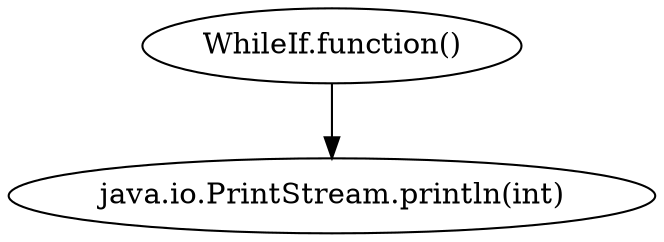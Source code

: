 digraph G {
  1 [ label="WhileIf.function()" ];
  2 [ label="java.io.PrintStream.println(int)" ];
  1 -> 2;
}
